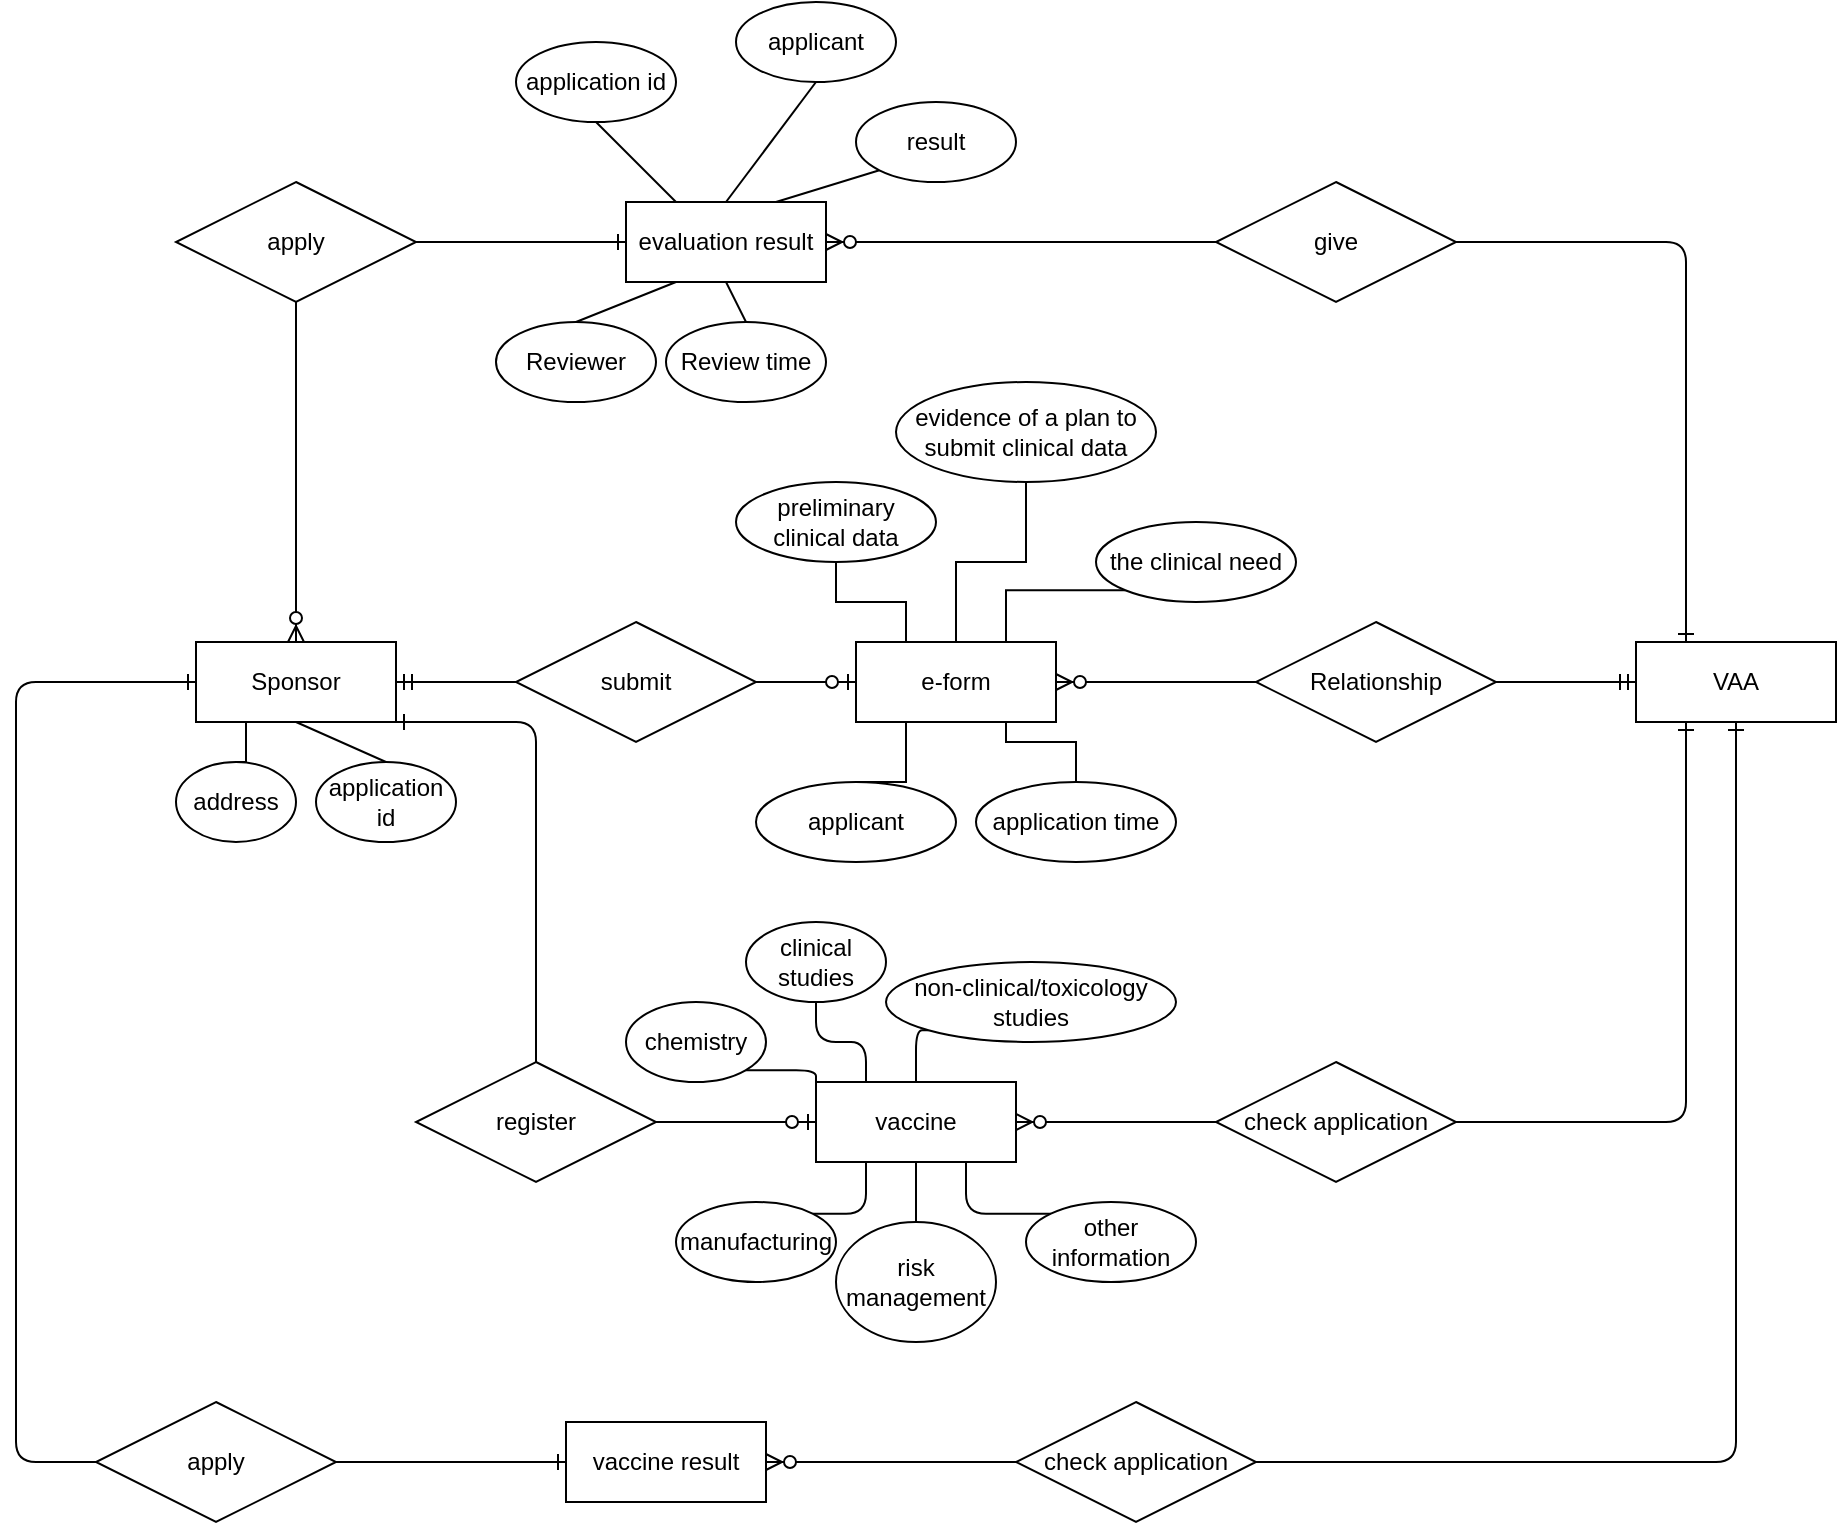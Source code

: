 <mxfile version="14.7.0" type="github">
  <diagram id="R2lEEEUBdFMjLlhIrx00" name="Page-1">
    <mxGraphModel dx="1550" dy="867" grid="1" gridSize="10" guides="1" tooltips="1" connect="1" arrows="1" fold="1" page="1" pageScale="1" pageWidth="850" pageHeight="1100" math="0" shadow="0" extFonts="Permanent Marker^https://fonts.googleapis.com/css?family=Permanent+Marker">
      <root>
        <mxCell id="0" />
        <mxCell id="1" parent="0" />
        <mxCell id="p_ZNXW8uyvUL6qlNEA6d-1" value="Sponsor" style="whiteSpace=wrap;html=1;align=center;" vertex="1" parent="1">
          <mxGeometry x="190" y="380" width="100" height="40" as="geometry" />
        </mxCell>
        <mxCell id="p_ZNXW8uyvUL6qlNEA6d-41" style="edgeStyle=none;orthogonalLoop=1;jettySize=auto;html=1;exitX=0.5;exitY=0;exitDx=0;exitDy=0;entryX=0.5;entryY=1;entryDx=0;entryDy=0;endArrow=none;endFill=0;" edge="1" parent="1" source="p_ZNXW8uyvUL6qlNEA6d-2" target="p_ZNXW8uyvUL6qlNEA6d-1">
          <mxGeometry relative="1" as="geometry" />
        </mxCell>
        <mxCell id="p_ZNXW8uyvUL6qlNEA6d-2" value="application id" style="ellipse;whiteSpace=wrap;html=1;align=center;" vertex="1" parent="1">
          <mxGeometry x="250" y="440" width="70" height="40" as="geometry" />
        </mxCell>
        <mxCell id="p_ZNXW8uyvUL6qlNEA6d-9" style="edgeStyle=orthogonalEdgeStyle;rounded=0;orthogonalLoop=1;jettySize=auto;html=1;exitX=0.5;exitY=0;exitDx=0;exitDy=0;endArrow=none;endFill=0;entryX=0.25;entryY=1;entryDx=0;entryDy=0;" edge="1" parent="1" source="p_ZNXW8uyvUL6qlNEA6d-4" target="p_ZNXW8uyvUL6qlNEA6d-1">
          <mxGeometry relative="1" as="geometry">
            <mxPoint x="165" y="370" as="targetPoint" />
          </mxGeometry>
        </mxCell>
        <mxCell id="p_ZNXW8uyvUL6qlNEA6d-4" value="address" style="ellipse;whiteSpace=wrap;html=1;align=center;" vertex="1" parent="1">
          <mxGeometry x="180" y="440" width="60" height="40" as="geometry" />
        </mxCell>
        <mxCell id="p_ZNXW8uyvUL6qlNEA6d-12" value="submit" style="shape=rhombus;perimeter=rhombusPerimeter;whiteSpace=wrap;html=1;align=center;" vertex="1" parent="1">
          <mxGeometry x="350" y="370" width="120" height="60" as="geometry" />
        </mxCell>
        <mxCell id="p_ZNXW8uyvUL6qlNEA6d-14" value="e-form" style="whiteSpace=wrap;html=1;align=center;" vertex="1" parent="1">
          <mxGeometry x="520" y="380" width="100" height="40" as="geometry" />
        </mxCell>
        <mxCell id="p_ZNXW8uyvUL6qlNEA6d-15" value="" style="edgeStyle=entityRelationEdgeStyle;fontSize=12;html=1;endArrow=ERzeroToOne;endFill=1;exitX=1;exitY=0.5;exitDx=0;exitDy=0;entryX=0;entryY=0.5;entryDx=0;entryDy=0;" edge="1" parent="1" source="p_ZNXW8uyvUL6qlNEA6d-12" target="p_ZNXW8uyvUL6qlNEA6d-14">
          <mxGeometry width="100" height="100" relative="1" as="geometry">
            <mxPoint x="590" y="540" as="sourcePoint" />
            <mxPoint x="690" y="440" as="targetPoint" />
          </mxGeometry>
        </mxCell>
        <mxCell id="p_ZNXW8uyvUL6qlNEA6d-25" style="edgeStyle=orthogonalEdgeStyle;rounded=0;orthogonalLoop=1;jettySize=auto;html=1;exitX=0.5;exitY=1;exitDx=0;exitDy=0;entryX=0.5;entryY=0;entryDx=0;entryDy=0;endArrow=none;endFill=0;" edge="1" parent="1" source="p_ZNXW8uyvUL6qlNEA6d-16" target="p_ZNXW8uyvUL6qlNEA6d-14">
          <mxGeometry relative="1" as="geometry" />
        </mxCell>
        <mxCell id="p_ZNXW8uyvUL6qlNEA6d-16" value="evidence of a plan to submit clinical data" style="ellipse;whiteSpace=wrap;html=1;align=center;" vertex="1" parent="1">
          <mxGeometry x="540" y="250" width="130" height="50" as="geometry" />
        </mxCell>
        <mxCell id="p_ZNXW8uyvUL6qlNEA6d-26" style="edgeStyle=orthogonalEdgeStyle;rounded=0;orthogonalLoop=1;jettySize=auto;html=1;exitX=0;exitY=1;exitDx=0;exitDy=0;entryX=0.75;entryY=0;entryDx=0;entryDy=0;endArrow=none;endFill=0;" edge="1" parent="1" source="p_ZNXW8uyvUL6qlNEA6d-17" target="p_ZNXW8uyvUL6qlNEA6d-14">
          <mxGeometry relative="1" as="geometry" />
        </mxCell>
        <mxCell id="p_ZNXW8uyvUL6qlNEA6d-17" value="the clinical need" style="ellipse;whiteSpace=wrap;html=1;align=center;" vertex="1" parent="1">
          <mxGeometry x="640" y="320" width="100" height="40" as="geometry" />
        </mxCell>
        <mxCell id="p_ZNXW8uyvUL6qlNEA6d-24" style="edgeStyle=orthogonalEdgeStyle;rounded=0;orthogonalLoop=1;jettySize=auto;html=1;exitX=0.5;exitY=1;exitDx=0;exitDy=0;entryX=0.25;entryY=0;entryDx=0;entryDy=0;endArrow=none;endFill=0;" edge="1" parent="1" source="p_ZNXW8uyvUL6qlNEA6d-18" target="p_ZNXW8uyvUL6qlNEA6d-14">
          <mxGeometry relative="1" as="geometry" />
        </mxCell>
        <mxCell id="p_ZNXW8uyvUL6qlNEA6d-18" value="preliminary clinical data" style="ellipse;whiteSpace=wrap;html=1;align=center;" vertex="1" parent="1">
          <mxGeometry x="460" y="300" width="100" height="40" as="geometry" />
        </mxCell>
        <mxCell id="p_ZNXW8uyvUL6qlNEA6d-22" style="edgeStyle=orthogonalEdgeStyle;rounded=0;orthogonalLoop=1;jettySize=auto;html=1;exitX=0.5;exitY=0;exitDx=0;exitDy=0;entryX=0.25;entryY=1;entryDx=0;entryDy=0;endArrow=none;endFill=0;" edge="1" parent="1" source="p_ZNXW8uyvUL6qlNEA6d-19" target="p_ZNXW8uyvUL6qlNEA6d-14">
          <mxGeometry relative="1" as="geometry" />
        </mxCell>
        <mxCell id="p_ZNXW8uyvUL6qlNEA6d-19" value="applicant" style="ellipse;whiteSpace=wrap;html=1;align=center;" vertex="1" parent="1">
          <mxGeometry x="470" y="450" width="100" height="40" as="geometry" />
        </mxCell>
        <mxCell id="p_ZNXW8uyvUL6qlNEA6d-23" style="edgeStyle=orthogonalEdgeStyle;rounded=0;orthogonalLoop=1;jettySize=auto;html=1;exitX=0.5;exitY=0;exitDx=0;exitDy=0;entryX=0.75;entryY=1;entryDx=0;entryDy=0;endArrow=none;endFill=0;" edge="1" parent="1" source="p_ZNXW8uyvUL6qlNEA6d-20" target="p_ZNXW8uyvUL6qlNEA6d-14">
          <mxGeometry relative="1" as="geometry" />
        </mxCell>
        <mxCell id="p_ZNXW8uyvUL6qlNEA6d-20" value="application time" style="ellipse;whiteSpace=wrap;html=1;align=center;" vertex="1" parent="1">
          <mxGeometry x="580" y="450" width="100" height="40" as="geometry" />
        </mxCell>
        <mxCell id="p_ZNXW8uyvUL6qlNEA6d-27" value="Relationship" style="shape=rhombus;perimeter=rhombusPerimeter;whiteSpace=wrap;html=1;align=center;" vertex="1" parent="1">
          <mxGeometry x="720" y="370" width="120" height="60" as="geometry" />
        </mxCell>
        <mxCell id="p_ZNXW8uyvUL6qlNEA6d-28" value="VAA" style="whiteSpace=wrap;html=1;align=center;" vertex="1" parent="1">
          <mxGeometry x="910" y="380" width="100" height="40" as="geometry" />
        </mxCell>
        <mxCell id="p_ZNXW8uyvUL6qlNEA6d-29" value="" style="edgeStyle=entityRelationEdgeStyle;fontSize=12;html=1;endArrow=ERzeroToMany;endFill=1;exitX=0;exitY=0.5;exitDx=0;exitDy=0;entryX=1;entryY=0.5;entryDx=0;entryDy=0;" edge="1" parent="1" source="p_ZNXW8uyvUL6qlNEA6d-27" target="p_ZNXW8uyvUL6qlNEA6d-14">
          <mxGeometry width="100" height="100" relative="1" as="geometry">
            <mxPoint x="750" y="570" as="sourcePoint" />
            <mxPoint x="700" y="400" as="targetPoint" />
          </mxGeometry>
        </mxCell>
        <mxCell id="p_ZNXW8uyvUL6qlNEA6d-30" value="" style="edgeStyle=entityRelationEdgeStyle;fontSize=12;html=1;endArrow=ERmandOne;entryX=1;entryY=0.5;entryDx=0;entryDy=0;exitX=0;exitY=0.5;exitDx=0;exitDy=0;" edge="1" parent="1" source="p_ZNXW8uyvUL6qlNEA6d-12" target="p_ZNXW8uyvUL6qlNEA6d-1">
          <mxGeometry width="100" height="100" relative="1" as="geometry">
            <mxPoint x="240" y="570" as="sourcePoint" />
            <mxPoint x="340" y="470" as="targetPoint" />
          </mxGeometry>
        </mxCell>
        <mxCell id="p_ZNXW8uyvUL6qlNEA6d-31" value="" style="edgeStyle=entityRelationEdgeStyle;fontSize=12;html=1;endArrow=ERmandOne;exitX=1;exitY=0.5;exitDx=0;exitDy=0;entryX=0;entryY=0.5;entryDx=0;entryDy=0;" edge="1" parent="1" source="p_ZNXW8uyvUL6qlNEA6d-27" target="p_ZNXW8uyvUL6qlNEA6d-28">
          <mxGeometry width="100" height="100" relative="1" as="geometry">
            <mxPoint x="810" y="570" as="sourcePoint" />
            <mxPoint x="910" y="470" as="targetPoint" />
          </mxGeometry>
        </mxCell>
        <mxCell id="p_ZNXW8uyvUL6qlNEA6d-32" value="apply" style="shape=rhombus;perimeter=rhombusPerimeter;whiteSpace=wrap;html=1;align=center;" vertex="1" parent="1">
          <mxGeometry x="180" y="150" width="120" height="60" as="geometry" />
        </mxCell>
        <mxCell id="p_ZNXW8uyvUL6qlNEA6d-40" value="" style="fontSize=12;html=1;endArrow=ERzeroToMany;endFill=1;exitX=0.5;exitY=1;exitDx=0;exitDy=0;entryX=0.5;entryY=0;entryDx=0;entryDy=0;" edge="1" parent="1" source="p_ZNXW8uyvUL6qlNEA6d-32" target="p_ZNXW8uyvUL6qlNEA6d-1">
          <mxGeometry width="100" height="100" relative="1" as="geometry">
            <mxPoint x="120" y="590" as="sourcePoint" />
            <mxPoint x="150" y="360" as="targetPoint" />
          </mxGeometry>
        </mxCell>
        <mxCell id="p_ZNXW8uyvUL6qlNEA6d-43" value="evaluation result" style="whiteSpace=wrap;html=1;align=center;" vertex="1" parent="1">
          <mxGeometry x="405" y="160" width="100" height="40" as="geometry" />
        </mxCell>
        <mxCell id="p_ZNXW8uyvUL6qlNEA6d-44" value="" style="edgeStyle=entityRelationEdgeStyle;fontSize=12;html=1;endArrow=ERone;endFill=1;exitX=1;exitY=0.5;exitDx=0;exitDy=0;entryX=0;entryY=0.5;entryDx=0;entryDy=0;" edge="1" parent="1" source="p_ZNXW8uyvUL6qlNEA6d-32" target="p_ZNXW8uyvUL6qlNEA6d-43">
          <mxGeometry width="100" height="100" relative="1" as="geometry">
            <mxPoint x="275" y="310" as="sourcePoint" />
            <mxPoint x="375" y="210" as="targetPoint" />
          </mxGeometry>
        </mxCell>
        <mxCell id="p_ZNXW8uyvUL6qlNEA6d-54" style="edgeStyle=none;orthogonalLoop=1;jettySize=auto;html=1;exitX=0.5;exitY=1;exitDx=0;exitDy=0;entryX=0.25;entryY=0;entryDx=0;entryDy=0;endArrow=none;endFill=0;" edge="1" parent="1" source="p_ZNXW8uyvUL6qlNEA6d-45" target="p_ZNXW8uyvUL6qlNEA6d-43">
          <mxGeometry relative="1" as="geometry" />
        </mxCell>
        <mxCell id="p_ZNXW8uyvUL6qlNEA6d-45" value="application id" style="ellipse;whiteSpace=wrap;html=1;align=center;" vertex="1" parent="1">
          <mxGeometry x="350" y="80" width="80" height="40" as="geometry" />
        </mxCell>
        <mxCell id="p_ZNXW8uyvUL6qlNEA6d-53" style="edgeStyle=none;orthogonalLoop=1;jettySize=auto;html=1;exitX=0.5;exitY=1;exitDx=0;exitDy=0;entryX=0.5;entryY=0;entryDx=0;entryDy=0;endArrow=none;endFill=0;" edge="1" parent="1" source="p_ZNXW8uyvUL6qlNEA6d-46" target="p_ZNXW8uyvUL6qlNEA6d-43">
          <mxGeometry relative="1" as="geometry" />
        </mxCell>
        <mxCell id="p_ZNXW8uyvUL6qlNEA6d-46" value="applicant" style="ellipse;whiteSpace=wrap;html=1;align=center;fontStyle=0" vertex="1" parent="1">
          <mxGeometry x="460" y="60" width="80" height="40" as="geometry" />
        </mxCell>
        <mxCell id="p_ZNXW8uyvUL6qlNEA6d-52" style="edgeStyle=none;orthogonalLoop=1;jettySize=auto;html=1;exitX=0;exitY=1;exitDx=0;exitDy=0;entryX=0.75;entryY=0;entryDx=0;entryDy=0;endArrow=none;endFill=0;" edge="1" parent="1" source="p_ZNXW8uyvUL6qlNEA6d-47" target="p_ZNXW8uyvUL6qlNEA6d-43">
          <mxGeometry relative="1" as="geometry" />
        </mxCell>
        <mxCell id="p_ZNXW8uyvUL6qlNEA6d-47" value="result" style="ellipse;whiteSpace=wrap;html=1;align=center;" vertex="1" parent="1">
          <mxGeometry x="520" y="110" width="80" height="40" as="geometry" />
        </mxCell>
        <mxCell id="p_ZNXW8uyvUL6qlNEA6d-50" style="edgeStyle=none;orthogonalLoop=1;jettySize=auto;html=1;exitX=0.5;exitY=0;exitDx=0;exitDy=0;entryX=0.25;entryY=1;entryDx=0;entryDy=0;endArrow=none;endFill=0;" edge="1" parent="1" source="p_ZNXW8uyvUL6qlNEA6d-48" target="p_ZNXW8uyvUL6qlNEA6d-43">
          <mxGeometry relative="1" as="geometry" />
        </mxCell>
        <mxCell id="p_ZNXW8uyvUL6qlNEA6d-48" value="Reviewer" style="ellipse;whiteSpace=wrap;html=1;align=center;" vertex="1" parent="1">
          <mxGeometry x="340" y="220" width="80" height="40" as="geometry" />
        </mxCell>
        <mxCell id="p_ZNXW8uyvUL6qlNEA6d-51" style="edgeStyle=none;orthogonalLoop=1;jettySize=auto;html=1;exitX=0.5;exitY=0;exitDx=0;exitDy=0;entryX=0.5;entryY=1;entryDx=0;entryDy=0;endArrow=none;endFill=0;" edge="1" parent="1" source="p_ZNXW8uyvUL6qlNEA6d-49" target="p_ZNXW8uyvUL6qlNEA6d-43">
          <mxGeometry relative="1" as="geometry" />
        </mxCell>
        <mxCell id="p_ZNXW8uyvUL6qlNEA6d-49" value="Review time" style="ellipse;whiteSpace=wrap;html=1;align=center;" vertex="1" parent="1">
          <mxGeometry x="425" y="220" width="80" height="40" as="geometry" />
        </mxCell>
        <mxCell id="p_ZNXW8uyvUL6qlNEA6d-57" value="give" style="shape=rhombus;perimeter=rhombusPerimeter;whiteSpace=wrap;html=1;align=center;" vertex="1" parent="1">
          <mxGeometry x="700" y="150" width="120" height="60" as="geometry" />
        </mxCell>
        <mxCell id="p_ZNXW8uyvUL6qlNEA6d-58" value="" style="fontSize=12;html=1;endArrow=ERzeroToMany;endFill=1;entryX=1;entryY=0.5;entryDx=0;entryDy=0;exitX=0;exitY=0.5;exitDx=0;exitDy=0;" edge="1" parent="1" source="p_ZNXW8uyvUL6qlNEA6d-57" target="p_ZNXW8uyvUL6qlNEA6d-43">
          <mxGeometry width="100" height="100" relative="1" as="geometry">
            <mxPoint x="540" y="280" as="sourcePoint" />
            <mxPoint x="630" y="180" as="targetPoint" />
          </mxGeometry>
        </mxCell>
        <mxCell id="p_ZNXW8uyvUL6qlNEA6d-59" value="" style="fontSize=12;html=1;endArrow=ERone;endFill=1;exitX=1;exitY=0.5;exitDx=0;exitDy=0;entryX=0.25;entryY=0;entryDx=0;entryDy=0;edgeStyle=orthogonalEdgeStyle;" edge="1" parent="1" source="p_ZNXW8uyvUL6qlNEA6d-57" target="p_ZNXW8uyvUL6qlNEA6d-28">
          <mxGeometry width="100" height="100" relative="1" as="geometry">
            <mxPoint x="850" y="280" as="sourcePoint" />
            <mxPoint x="950" y="180" as="targetPoint" />
          </mxGeometry>
        </mxCell>
        <mxCell id="p_ZNXW8uyvUL6qlNEA6d-60" value="register" style="shape=rhombus;perimeter=rhombusPerimeter;whiteSpace=wrap;html=1;align=center;" vertex="1" parent="1">
          <mxGeometry x="300" y="590" width="120" height="60" as="geometry" />
        </mxCell>
        <mxCell id="p_ZNXW8uyvUL6qlNEA6d-62" value="" style="fontSize=12;html=1;endArrow=ERone;endFill=1;entryX=1;entryY=1;entryDx=0;entryDy=0;exitX=0.5;exitY=0;exitDx=0;exitDy=0;edgeStyle=orthogonalEdgeStyle;" edge="1" parent="1" source="p_ZNXW8uyvUL6qlNEA6d-60" target="p_ZNXW8uyvUL6qlNEA6d-1">
          <mxGeometry width="100" height="100" relative="1" as="geometry">
            <mxPoint x="330" y="570" as="sourcePoint" />
            <mxPoint x="430" y="470" as="targetPoint" />
            <Array as="points">
              <mxPoint x="360" y="420" />
            </Array>
          </mxGeometry>
        </mxCell>
        <mxCell id="p_ZNXW8uyvUL6qlNEA6d-64" value="vaccine" style="whiteSpace=wrap;html=1;align=center;" vertex="1" parent="1">
          <mxGeometry x="500" y="600" width="100" height="40" as="geometry" />
        </mxCell>
        <mxCell id="p_ZNXW8uyvUL6qlNEA6d-65" value="" style="edgeStyle=entityRelationEdgeStyle;fontSize=12;html=1;endArrow=ERzeroToOne;endFill=1;entryX=0;entryY=0.5;entryDx=0;entryDy=0;exitX=1;exitY=0.5;exitDx=0;exitDy=0;" edge="1" parent="1" source="p_ZNXW8uyvUL6qlNEA6d-60" target="p_ZNXW8uyvUL6qlNEA6d-64">
          <mxGeometry width="100" height="100" relative="1" as="geometry">
            <mxPoint x="415" y="610" as="sourcePoint" />
            <mxPoint x="515" y="510" as="targetPoint" />
          </mxGeometry>
        </mxCell>
        <mxCell id="p_ZNXW8uyvUL6qlNEA6d-66" value="check application" style="shape=rhombus;perimeter=rhombusPerimeter;whiteSpace=wrap;html=1;align=center;" vertex="1" parent="1">
          <mxGeometry x="700" y="590" width="120" height="60" as="geometry" />
        </mxCell>
        <mxCell id="p_ZNXW8uyvUL6qlNEA6d-67" value="" style="edgeStyle=entityRelationEdgeStyle;fontSize=12;html=1;endArrow=ERzeroToMany;endFill=1;entryX=1;entryY=0.5;entryDx=0;entryDy=0;exitX=0;exitY=0.5;exitDx=0;exitDy=0;" edge="1" parent="1" source="p_ZNXW8uyvUL6qlNEA6d-66" target="p_ZNXW8uyvUL6qlNEA6d-64">
          <mxGeometry width="100" height="100" relative="1" as="geometry">
            <mxPoint x="580" y="740" as="sourcePoint" />
            <mxPoint x="680" y="640" as="targetPoint" />
          </mxGeometry>
        </mxCell>
        <mxCell id="p_ZNXW8uyvUL6qlNEA6d-68" value="" style="edgeStyle=orthogonalEdgeStyle;fontSize=12;html=1;endArrow=ERone;endFill=1;exitX=1;exitY=0.5;exitDx=0;exitDy=0;entryX=0.25;entryY=1;entryDx=0;entryDy=0;" edge="1" parent="1" source="p_ZNXW8uyvUL6qlNEA6d-66" target="p_ZNXW8uyvUL6qlNEA6d-28">
          <mxGeometry width="100" height="100" relative="1" as="geometry">
            <mxPoint x="840" y="630" as="sourcePoint" />
            <mxPoint x="940" y="530" as="targetPoint" />
          </mxGeometry>
        </mxCell>
        <mxCell id="p_ZNXW8uyvUL6qlNEA6d-69" value="apply" style="shape=rhombus;perimeter=rhombusPerimeter;whiteSpace=wrap;html=1;align=center;" vertex="1" parent="1">
          <mxGeometry x="140" y="760" width="120" height="60" as="geometry" />
        </mxCell>
        <mxCell id="p_ZNXW8uyvUL6qlNEA6d-71" value="vaccine result" style="whiteSpace=wrap;html=1;align=center;" vertex="1" parent="1">
          <mxGeometry x="375" y="770" width="100" height="40" as="geometry" />
        </mxCell>
        <mxCell id="p_ZNXW8uyvUL6qlNEA6d-72" value="" style="fontSize=12;html=1;endArrow=ERone;endFill=1;entryX=0;entryY=0.5;entryDx=0;entryDy=0;edgeStyle=orthogonalEdgeStyle;" edge="1" parent="1" target="p_ZNXW8uyvUL6qlNEA6d-1">
          <mxGeometry width="100" height="100" relative="1" as="geometry">
            <mxPoint x="140" y="790" as="sourcePoint" />
            <mxPoint x="40" y="440" as="targetPoint" />
            <Array as="points">
              <mxPoint x="100" y="790" />
              <mxPoint x="100" y="400" />
            </Array>
          </mxGeometry>
        </mxCell>
        <mxCell id="p_ZNXW8uyvUL6qlNEA6d-73" value="" style="edgeStyle=entityRelationEdgeStyle;fontSize=12;html=1;endArrow=ERone;endFill=1;exitX=1;exitY=0.5;exitDx=0;exitDy=0;entryX=0;entryY=0.5;entryDx=0;entryDy=0;" edge="1" parent="1" source="p_ZNXW8uyvUL6qlNEA6d-69" target="p_ZNXW8uyvUL6qlNEA6d-71">
          <mxGeometry width="100" height="100" relative="1" as="geometry">
            <mxPoint x="250" y="810" as="sourcePoint" />
            <mxPoint x="350" y="710" as="targetPoint" />
          </mxGeometry>
        </mxCell>
        <mxCell id="p_ZNXW8uyvUL6qlNEA6d-74" value="check application" style="shape=rhombus;perimeter=rhombusPerimeter;whiteSpace=wrap;html=1;align=center;" vertex="1" parent="1">
          <mxGeometry x="600" y="760" width="120" height="60" as="geometry" />
        </mxCell>
        <mxCell id="p_ZNXW8uyvUL6qlNEA6d-76" value="" style="edgeStyle=entityRelationEdgeStyle;fontSize=12;html=1;endArrow=ERzeroToMany;endFill=1;entryX=1;entryY=0.5;entryDx=0;entryDy=0;exitX=0;exitY=0.5;exitDx=0;exitDy=0;" edge="1" parent="1" source="p_ZNXW8uyvUL6qlNEA6d-74" target="p_ZNXW8uyvUL6qlNEA6d-71">
          <mxGeometry width="100" height="100" relative="1" as="geometry">
            <mxPoint x="460" y="860" as="sourcePoint" />
            <mxPoint x="560" y="760" as="targetPoint" />
          </mxGeometry>
        </mxCell>
        <mxCell id="p_ZNXW8uyvUL6qlNEA6d-77" value="" style="fontSize=12;html=1;endArrow=ERone;endFill=1;exitX=1;exitY=0.5;exitDx=0;exitDy=0;entryX=0.5;entryY=1;entryDx=0;entryDy=0;edgeStyle=orthogonalEdgeStyle;" edge="1" parent="1" source="p_ZNXW8uyvUL6qlNEA6d-74" target="p_ZNXW8uyvUL6qlNEA6d-28">
          <mxGeometry width="100" height="100" relative="1" as="geometry">
            <mxPoint x="780" y="750" as="sourcePoint" />
            <mxPoint x="880" y="650" as="targetPoint" />
          </mxGeometry>
        </mxCell>
        <mxCell id="p_ZNXW8uyvUL6qlNEA6d-86" style="edgeStyle=orthogonalEdgeStyle;orthogonalLoop=1;jettySize=auto;html=1;exitX=0.5;exitY=1;exitDx=0;exitDy=0;entryX=0.25;entryY=0;entryDx=0;entryDy=0;endArrow=none;endFill=0;" edge="1" parent="1" source="p_ZNXW8uyvUL6qlNEA6d-79" target="p_ZNXW8uyvUL6qlNEA6d-64">
          <mxGeometry relative="1" as="geometry" />
        </mxCell>
        <mxCell id="p_ZNXW8uyvUL6qlNEA6d-79" value="clinical studies" style="ellipse;whiteSpace=wrap;html=1;align=center;" vertex="1" parent="1">
          <mxGeometry x="465" y="520" width="70" height="40" as="geometry" />
        </mxCell>
        <mxCell id="p_ZNXW8uyvUL6qlNEA6d-87" style="edgeStyle=orthogonalEdgeStyle;orthogonalLoop=1;jettySize=auto;html=1;exitX=0;exitY=1;exitDx=0;exitDy=0;entryX=0.5;entryY=0;entryDx=0;entryDy=0;endArrow=none;endFill=0;" edge="1" parent="1" source="p_ZNXW8uyvUL6qlNEA6d-80" target="p_ZNXW8uyvUL6qlNEA6d-64">
          <mxGeometry relative="1" as="geometry" />
        </mxCell>
        <mxCell id="p_ZNXW8uyvUL6qlNEA6d-80" value="non-clinical/toxicology studies" style="ellipse;whiteSpace=wrap;html=1;align=center;" vertex="1" parent="1">
          <mxGeometry x="535" y="540" width="145" height="40" as="geometry" />
        </mxCell>
        <mxCell id="p_ZNXW8uyvUL6qlNEA6d-85" style="edgeStyle=orthogonalEdgeStyle;orthogonalLoop=1;jettySize=auto;html=1;exitX=1;exitY=1;exitDx=0;exitDy=0;entryX=0;entryY=0;entryDx=0;entryDy=0;endArrow=none;endFill=0;" edge="1" parent="1" source="p_ZNXW8uyvUL6qlNEA6d-81" target="p_ZNXW8uyvUL6qlNEA6d-64">
          <mxGeometry relative="1" as="geometry" />
        </mxCell>
        <mxCell id="p_ZNXW8uyvUL6qlNEA6d-81" value="chemistry" style="ellipse;whiteSpace=wrap;html=1;align=center;" vertex="1" parent="1">
          <mxGeometry x="405" y="560" width="70" height="40" as="geometry" />
        </mxCell>
        <mxCell id="p_ZNXW8uyvUL6qlNEA6d-88" style="edgeStyle=orthogonalEdgeStyle;orthogonalLoop=1;jettySize=auto;html=1;exitX=1;exitY=0;exitDx=0;exitDy=0;endArrow=none;endFill=0;entryX=0.25;entryY=1;entryDx=0;entryDy=0;" edge="1" parent="1" source="p_ZNXW8uyvUL6qlNEA6d-82" target="p_ZNXW8uyvUL6qlNEA6d-64">
          <mxGeometry relative="1" as="geometry">
            <mxPoint x="520" y="650" as="targetPoint" />
          </mxGeometry>
        </mxCell>
        <mxCell id="p_ZNXW8uyvUL6qlNEA6d-82" value="manufacturing" style="ellipse;whiteSpace=wrap;html=1;align=center;" vertex="1" parent="1">
          <mxGeometry x="430" y="660" width="80" height="40" as="geometry" />
        </mxCell>
        <mxCell id="p_ZNXW8uyvUL6qlNEA6d-89" style="edgeStyle=orthogonalEdgeStyle;orthogonalLoop=1;jettySize=auto;html=1;exitX=0.5;exitY=0;exitDx=0;exitDy=0;entryX=0.5;entryY=1;entryDx=0;entryDy=0;endArrow=none;endFill=0;" edge="1" parent="1" source="p_ZNXW8uyvUL6qlNEA6d-83" target="p_ZNXW8uyvUL6qlNEA6d-64">
          <mxGeometry relative="1" as="geometry" />
        </mxCell>
        <mxCell id="p_ZNXW8uyvUL6qlNEA6d-83" value="risk management " style="ellipse;whiteSpace=wrap;html=1;align=center;" vertex="1" parent="1">
          <mxGeometry x="510" y="670" width="80" height="60" as="geometry" />
        </mxCell>
        <mxCell id="p_ZNXW8uyvUL6qlNEA6d-90" style="edgeStyle=orthogonalEdgeStyle;orthogonalLoop=1;jettySize=auto;html=1;exitX=0;exitY=0;exitDx=0;exitDy=0;entryX=0.75;entryY=1;entryDx=0;entryDy=0;endArrow=none;endFill=0;" edge="1" parent="1" source="p_ZNXW8uyvUL6qlNEA6d-84" target="p_ZNXW8uyvUL6qlNEA6d-64">
          <mxGeometry relative="1" as="geometry" />
        </mxCell>
        <mxCell id="p_ZNXW8uyvUL6qlNEA6d-84" value="other &lt;br/&gt;information" style="ellipse;whiteSpace=wrap;html=1;align=center;" vertex="1" parent="1">
          <mxGeometry x="605" y="660" width="85" height="40" as="geometry" />
        </mxCell>
      </root>
    </mxGraphModel>
  </diagram>
</mxfile>
